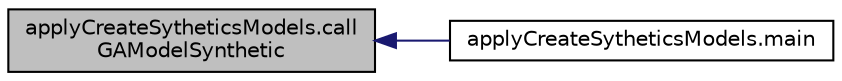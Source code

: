 digraph "applyCreateSytheticsModels.callGAModelSynthetic"
{
  edge [fontname="Helvetica",fontsize="10",labelfontname="Helvetica",labelfontsize="10"];
  node [fontname="Helvetica",fontsize="10",shape=record];
  rankdir="LR";
  Node6 [label="applyCreateSytheticsModels.call\lGAModelSynthetic",height=0.2,width=0.4,color="black", fillcolor="grey75", style="filled", fontcolor="black"];
  Node6 -> Node7 [dir="back",color="midnightblue",fontsize="10",style="solid"];
  Node7 [label="applyCreateSytheticsModels.main",height=0.2,width=0.4,color="black", fillcolor="white", style="filled",URL="$namespaceapply_create_sythetics_models.html#ac331ebcf2141e14d7ecb9fc32ccf3e47"];
}
